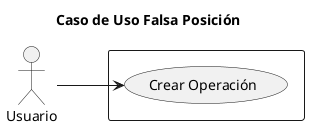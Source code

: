 @startuml

title Caso de Uso Falsa Posición

left to right direction

actor Usuario as user

rectangle  {
    usecase "Crear Operación" as crear
}

user --> crear: ""

@enduml